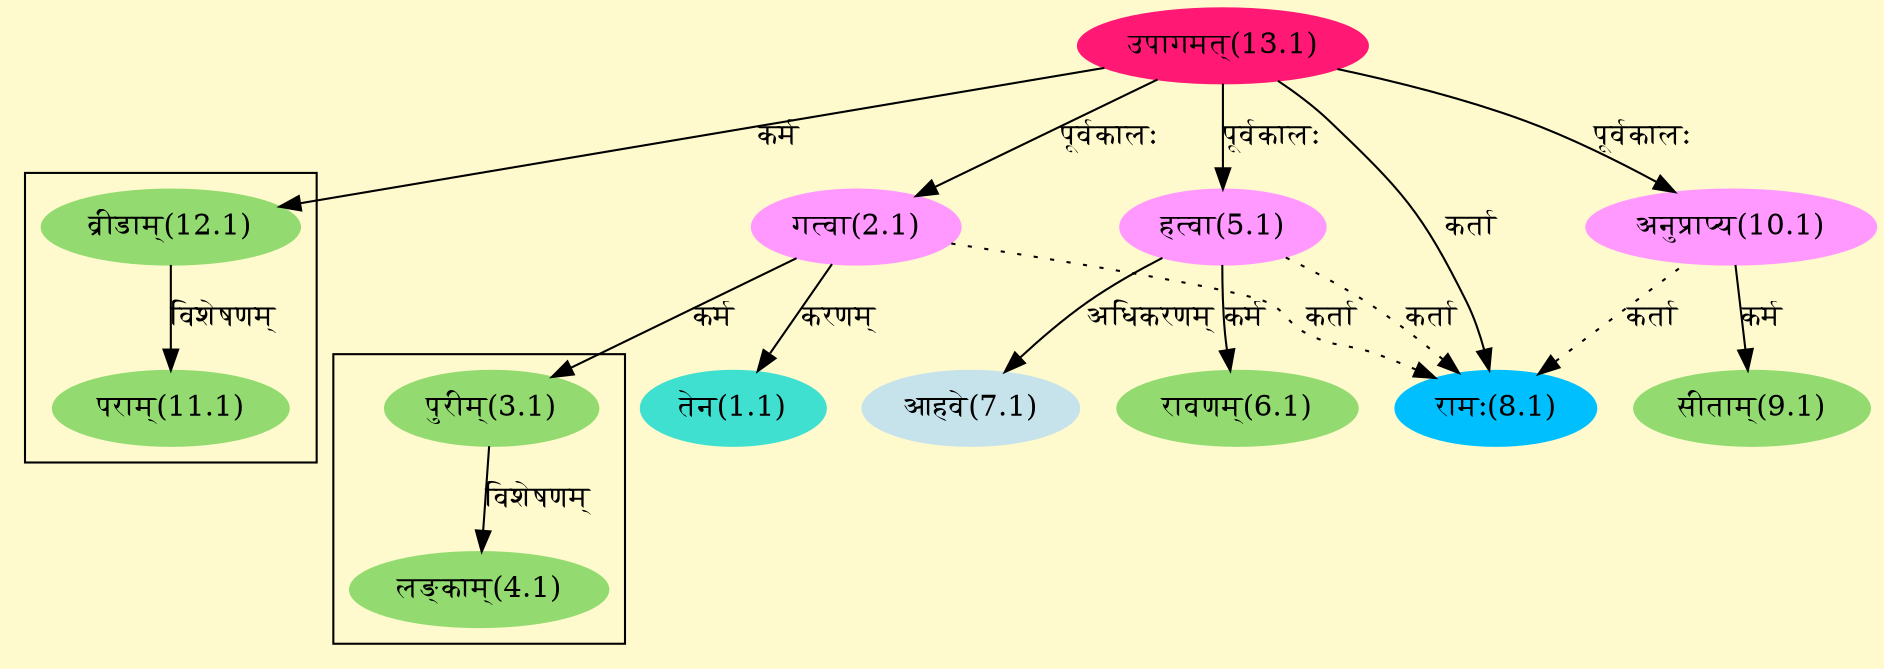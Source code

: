 digraph G{
rankdir=BT;
 compound=true;
 bgcolor="lemonchiffon1";

subgraph cluster_1{
Node4_1 [style=filled, color="#93DB70" label = "लङ्काम्(4.1)"]
Node3_1 [style=filled, color="#93DB70" label = "पुरीम्(3.1)"]

}

subgraph cluster_2{
Node11_1 [style=filled, color="#93DB70" label = "पराम्(11.1)"]
Node12_1 [style=filled, color="#93DB70" label = "व्रीडाम्(12.1)"]

}
Node1_1 [style=filled, color="#40E0D0" label = "तेन(1.1)"]
Node2_1 [style=filled, color="#FF99FF" label = "गत्वा(2.1)"]
Node13_1 [style=filled, color="#FF1975" label = "उपागमत्(13.1)"]
Node3_1 [style=filled, color="#93DB70" label = "पुरीम्(3.1)"]
Node5_1 [style=filled, color="#FF99FF" label = "हत्वा(5.1)"]
Node6_1 [style=filled, color="#93DB70" label = "रावणम्(6.1)"]
Node7_1 [style=filled, color="#C6E2EB" label = "आहवे(7.1)"]
Node8_1 [style=filled, color="#00BFFF" label = "रामः(8.1)"]
Node10_1 [style=filled, color="#FF99FF" label = "अनुप्राप्य(10.1)"]
Node9_1 [style=filled, color="#93DB70" label = "सीताम्(9.1)"]
Node12_1 [style=filled, color="#93DB70" label = "व्रीडाम्(12.1)"]
/* Start of Relations section */

Node1_1 -> Node2_1 [  label="करणम्"  dir="back" ]
Node2_1 -> Node13_1 [  label="पूर्वकालः"  dir="back" ]
Node3_1 -> Node2_1 [  label="कर्म"  dir="back" ]
Node4_1 -> Node3_1 [  label="विशेषणम्"  dir="back" ]
Node5_1 -> Node13_1 [  label="पूर्वकालः"  dir="back" ]
Node6_1 -> Node5_1 [  label="कर्म"  dir="back" ]
Node7_1 -> Node5_1 [  label="अधिकरणम्"  dir="back" ]
Node8_1 -> Node13_1 [  label="कर्ता"  dir="back" ]
Node8_1 -> Node10_1 [ style=dotted label="कर्ता"  dir="back" ]
Node8_1 -> Node5_1 [ style=dotted label="कर्ता"  dir="back" ]
Node8_1 -> Node2_1 [ style=dotted label="कर्ता"  dir="back" ]
Node9_1 -> Node10_1 [  label="कर्म"  dir="back" ]
Node10_1 -> Node13_1 [  label="पूर्वकालः"  dir="back" ]
Node11_1 -> Node12_1 [  label="विशेषणम्"  dir="back" ]
Node12_1 -> Node13_1 [  label="कर्म"  dir="back" ]
}
